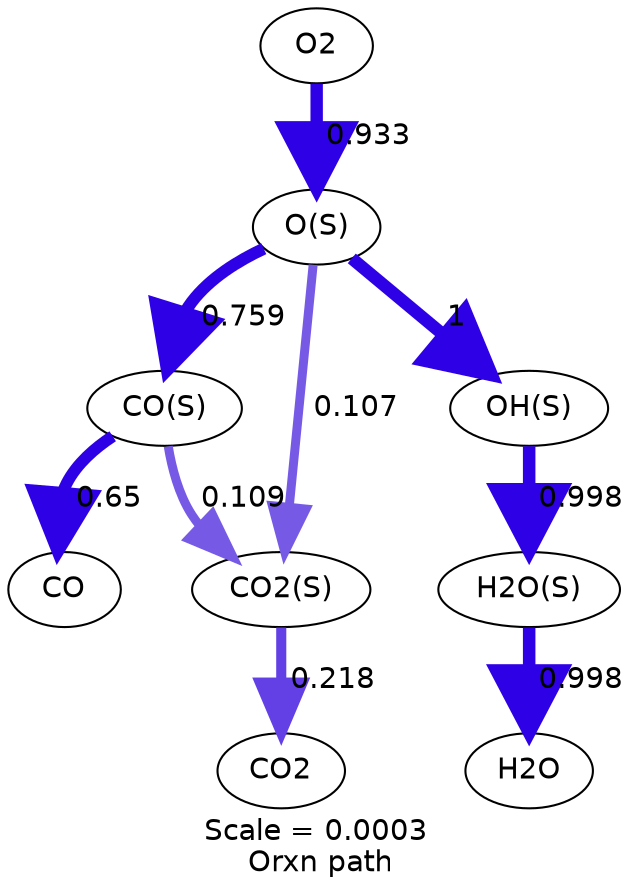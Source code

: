 digraph reaction_paths {
center=1;
s4 -> s12[fontname="Helvetica", style="setlinewidth(5.95)", arrowsize=2.97, color="0.7, 1.43, 0.9"
, label=" 0.933"];
s12 -> s11[fontname="Helvetica", style="setlinewidth(5.79)", arrowsize=2.9, color="0.7, 1.26, 0.9"
, label=" 0.759"];
s12 -> s10[fontname="Helvetica", style="setlinewidth(4.31)", arrowsize=2.15, color="0.7, 0.607, 0.9"
, label=" 0.107"];
s12 -> s14[fontname="Helvetica", style="setlinewidth(6)", arrowsize=3, color="0.7, 1.5, 0.9"
, label=" 1"];
s15 -> s6[fontname="Helvetica", style="setlinewidth(6)", arrowsize=3, color="0.7, 1.5, 0.9"
, label=" 0.998"];
s14 -> s15[fontname="Helvetica", style="setlinewidth(6)", arrowsize=3, color="0.7, 1.5, 0.9"
, label=" 0.998"];
s11 -> s8[fontname="Helvetica", style="setlinewidth(5.68)", arrowsize=2.84, color="0.7, 1.15, 0.9"
, label=" 0.65"];
s11 -> s10[fontname="Helvetica", style="setlinewidth(4.33)", arrowsize=2.16, color="0.7, 0.609, 0.9"
, label=" 0.109"];
s10 -> s5[fontname="Helvetica", style="setlinewidth(4.85)", arrowsize=2.42, color="0.7, 0.718, 0.9"
, label=" 0.218"];
s4 [ fontname="Helvetica", label="O2"];
s5 [ fontname="Helvetica", label="CO2"];
s6 [ fontname="Helvetica", label="H2O"];
s8 [ fontname="Helvetica", label="CO"];
s10 [ fontname="Helvetica", label="CO2(S)"];
s11 [ fontname="Helvetica", label="CO(S)"];
s12 [ fontname="Helvetica", label="O(S)"];
s14 [ fontname="Helvetica", label="OH(S)"];
s15 [ fontname="Helvetica", label="H2O(S)"];
 label = "Scale = 0.0003\l Orxn path";
 fontname = "Helvetica";
}
